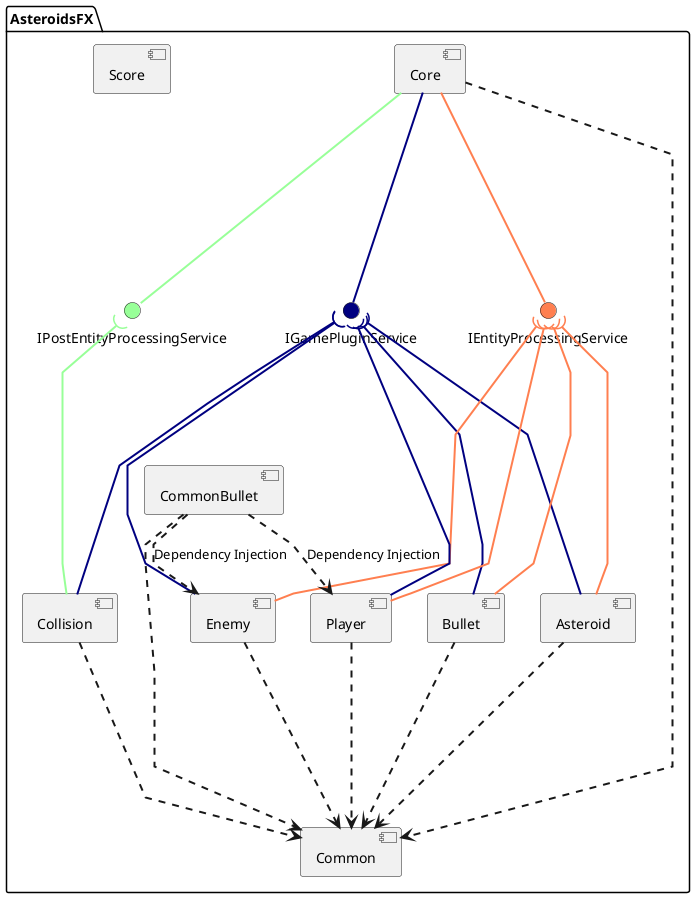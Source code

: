 @startuml
skinparam linetype polyline
skinparam arrowthickness 2

package "AsteroidsFX" {
    ' Modules:
    [Core]

    [Asteroid]
    [Bullet]
    [Collision]
    [Enemy]
    [Player]

    [Score]

    [CommonBullet]
    [Common]

    ' Interfaces:
    interface IGamePluginService #000080
    interface IEntityProcessingService #FF7F50
    interface IPostEntityProcessingService #98FF98

    ' Relations:
    [Core] --down-- IGamePluginService #000080
    [Core] --down-- IEntityProcessingService #FF7F50
    [Core] --down-- IPostEntityProcessingService #98FF98
    [Core] ..down..> [Common]

    ' Asteroid:
    [Asteroid] --up--( IGamePluginService #000080
    [Asteroid] --up--( IEntityProcessingService #FF7F50
    [Asteroid] ..down..> [Common]

    ' Bullet:
    [Bullet] --up--( IGamePluginService #000080
    [Bullet] --up--( IEntityProcessingService #FF7F50
    [Bullet] ..down..> [Common]

    ' Enemy:
    [Enemy] --up--( IGamePluginService #000080
    [Enemy] --up--( IEntityProcessingService #FF7F50
    [Enemy] ..down..> [Common]
    [CommonBullet] ..> [Enemy] : Dependency Injection

    ' Player:
    [Player] --up--( IGamePluginService #000080
    [Player] --up--( IEntityProcessingService #FF7F50
    [Player] ..down..> [Common]
    [CommonBullet] ..> [Player] : Dependency Injection

    ' Collision:
    [Collision] --up--( IGamePluginService #000080
    [Collision] --up--( IPostEntityProcessingService #98FF98
    [Collision] ..down..> [Common]

    ' CommonBullet
    [CommonBullet] ..down..> [Common]

    ' Score:

}


@enduml

